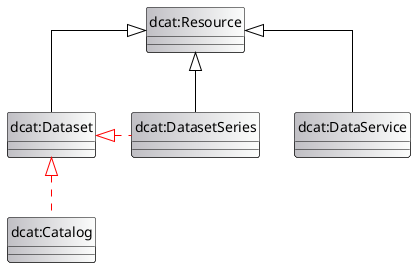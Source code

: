 @startuml

remove @unlinked

hide class circle
' hide fields

skinparam ClassBackgroundColor #C1C0C5|FDFEFD 
skinparam ClassBorderColor black
skinparam ArrowColor black
skinparam BorderColor black 
skinparam linetype ortho

class "dcat:Resource"
class "dcat:Dataset"
class "dcat:DatasetSeries"
class "dcat:DataService"
class "dcat:Catalog"

"dcat:Dataset"       -up-|> "dcat:Resource"
"dcat:DataService"   -up-|> "dcat:Resource"
"dcat:DatasetSeries" -up-|> "dcat:Resource"
"dcat:Catalog"       .up.|> "dcat:Dataset"   #FF0000
"dcat:DatasetSeries" .left.|> "dcat:Dataset" #FF0000

@enduml
